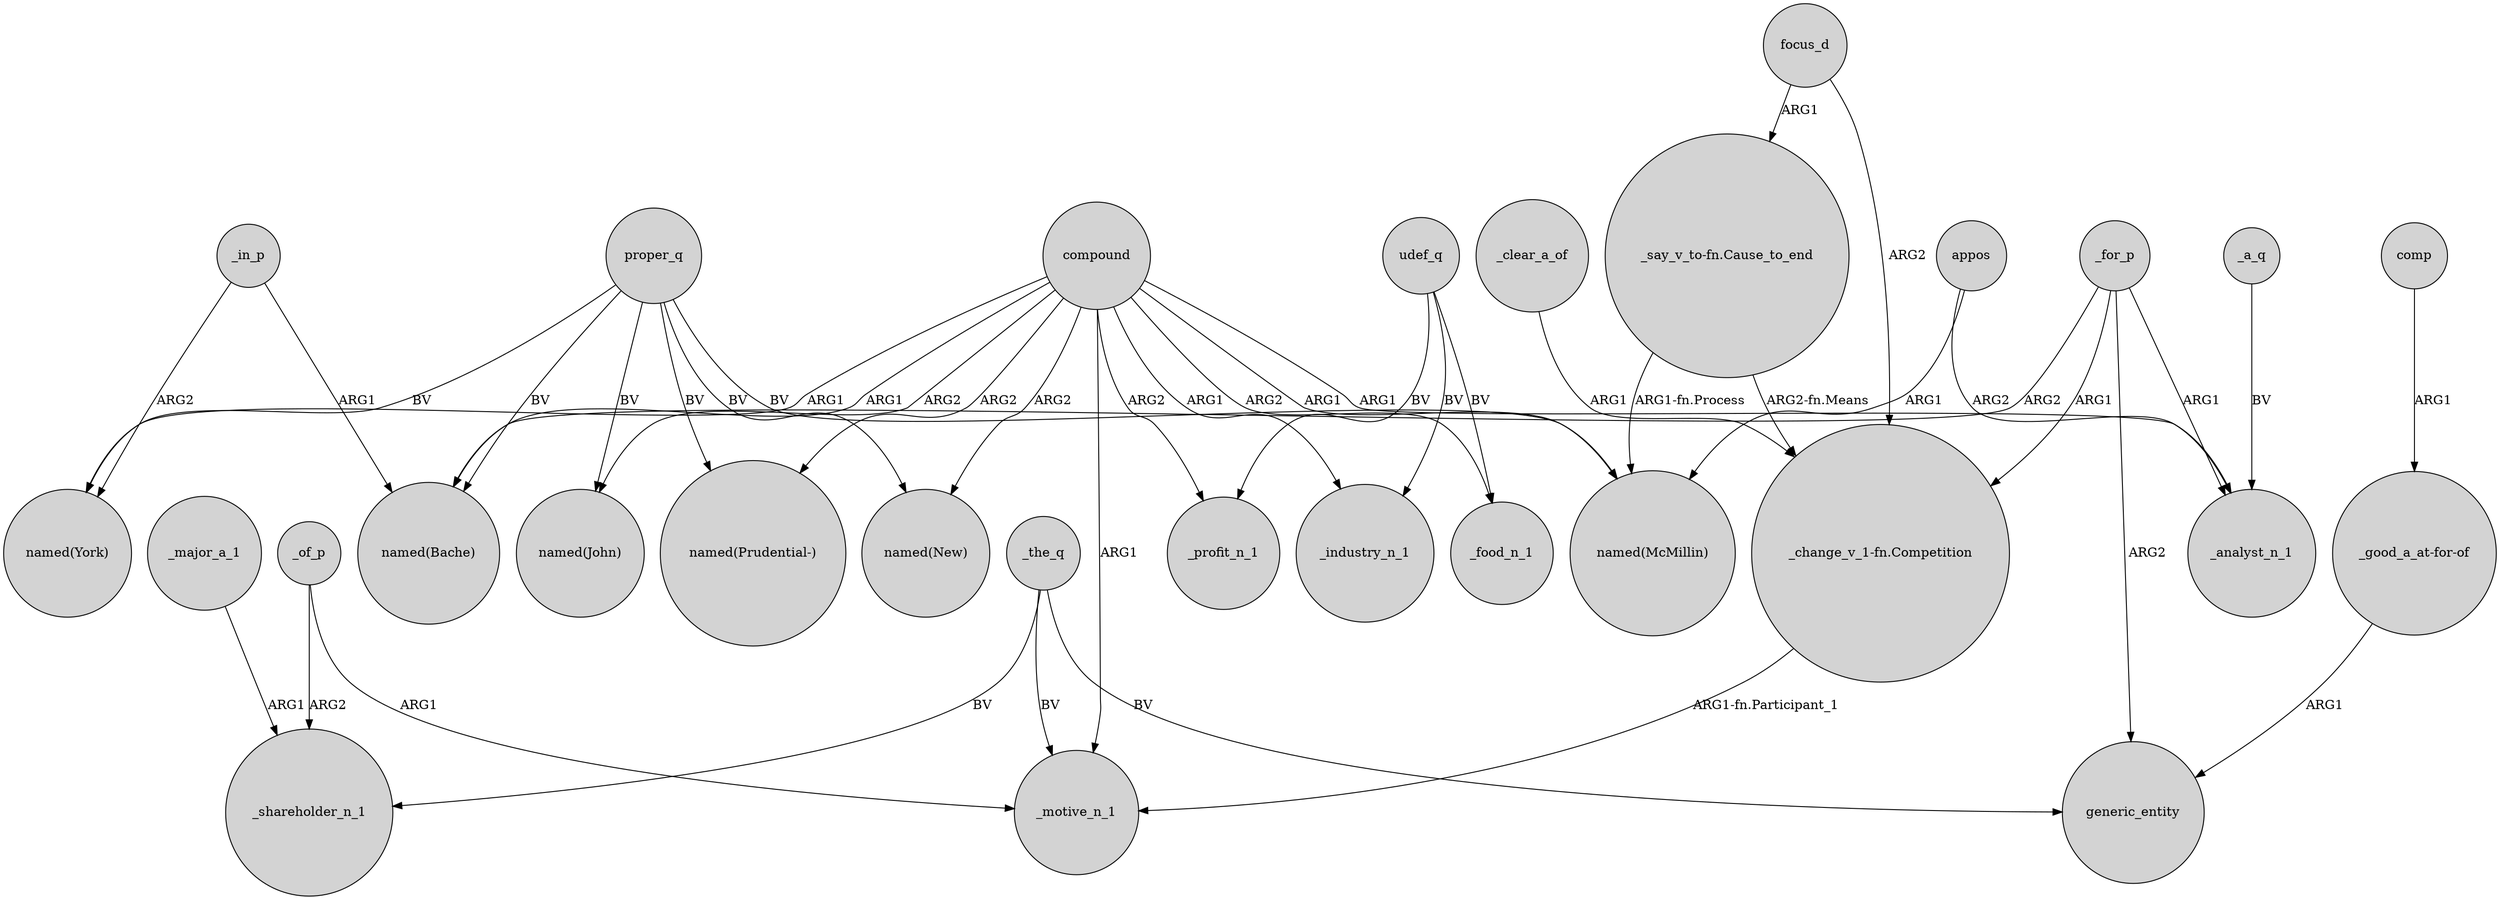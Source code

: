 digraph {
	node [shape=circle style=filled]
	compound -> _motive_n_1 [label=ARG1]
	_major_a_1 -> _shareholder_n_1 [label=ARG1]
	compound -> "named(Bache)" [label=ARG1]
	compound -> "named(New)" [label=ARG2]
	_of_p -> _shareholder_n_1 [label=ARG2]
	focus_d -> "_say_v_to-fn.Cause_to_end" [label=ARG1]
	_for_p -> "_change_v_1-fn.Competition" [label=ARG1]
	proper_q -> "named(New)" [label=BV]
	_in_p -> "named(Bache)" [label=ARG1]
	compound -> "named(McMillin)" [label=ARG1]
	_for_p -> generic_entity [label=ARG2]
	udef_q -> _profit_n_1 [label=BV]
	_the_q -> _motive_n_1 [label=BV]
	_a_q -> _analyst_n_1 [label=BV]
	proper_q -> "named(York)" [label=BV]
	compound -> _industry_n_1 [label=ARG1]
	focus_d -> "_change_v_1-fn.Competition" [label=ARG2]
	"_say_v_to-fn.Cause_to_end" -> "_change_v_1-fn.Competition" [label="ARG2-fn.Means"]
	compound -> "named(John)" [label=ARG2]
	compound -> "named(Prudential-)" [label=ARG2]
	"_change_v_1-fn.Competition" -> _motive_n_1 [label="ARG1-fn.Participant_1"]
	appos -> _analyst_n_1 [label=ARG2]
	compound -> _analyst_n_1 [label=ARG1]
	_in_p -> "named(York)" [label=ARG2]
	compound -> _food_n_1 [label=ARG2]
	"_good_a_at-for-of" -> generic_entity [label=ARG1]
	appos -> "named(McMillin)" [label=ARG1]
	compound -> _profit_n_1 [label=ARG2]
	udef_q -> _food_n_1 [label=BV]
	_the_q -> generic_entity [label=BV]
	_of_p -> _motive_n_1 [label=ARG1]
	proper_q -> "named(McMillin)" [label=BV]
	_the_q -> _shareholder_n_1 [label=BV]
	proper_q -> "named(Prudential-)" [label=BV]
	udef_q -> _industry_n_1 [label=BV]
	_for_p -> "named(Bache)" [label=ARG2]
	_for_p -> _analyst_n_1 [label=ARG1]
	compound -> "named(York)" [label=ARG1]
	comp -> "_good_a_at-for-of" [label=ARG1]
	proper_q -> "named(Bache)" [label=BV]
	"_say_v_to-fn.Cause_to_end" -> "named(McMillin)" [label="ARG1-fn.Process"]
	_clear_a_of -> "_change_v_1-fn.Competition" [label=ARG1]
	proper_q -> "named(John)" [label=BV]
}
